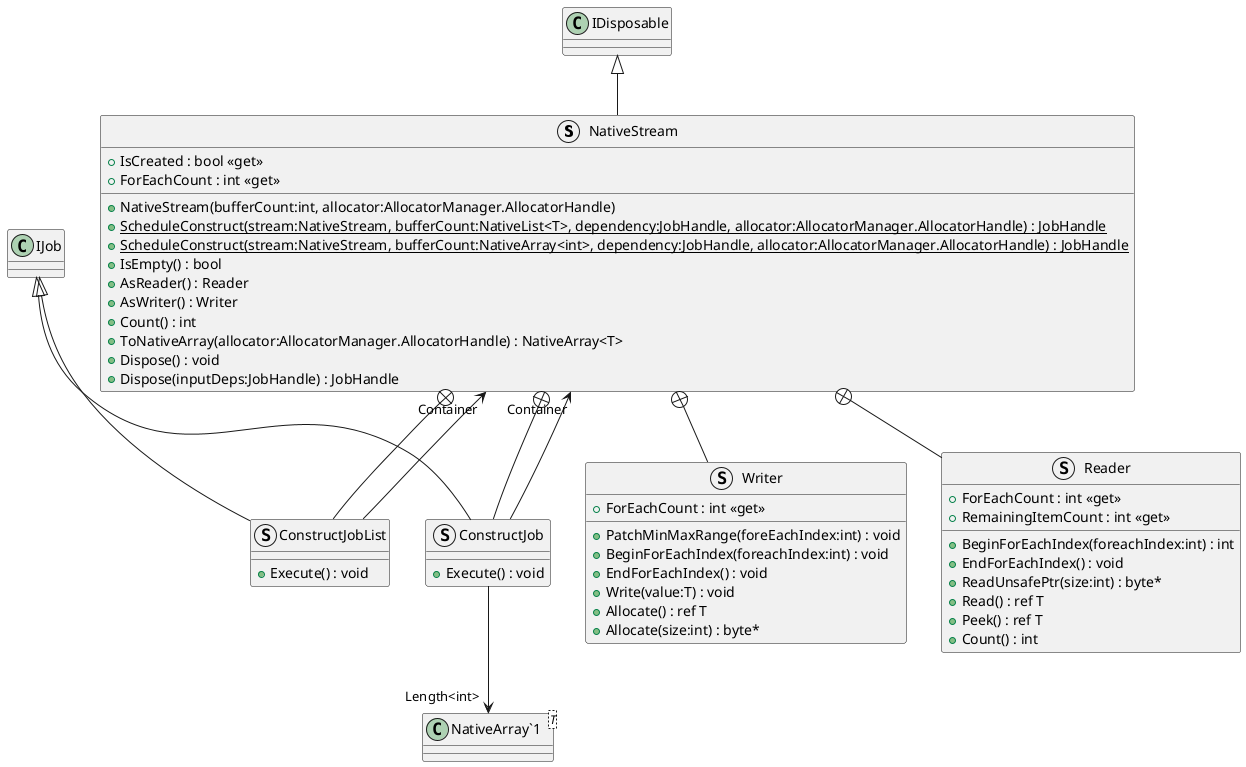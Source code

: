 @startuml
struct NativeStream {
    + NativeStream(bufferCount:int, allocator:AllocatorManager.AllocatorHandle)
    + {static} ScheduleConstruct(stream:NativeStream, bufferCount:NativeList<T>, dependency:JobHandle, allocator:AllocatorManager.AllocatorHandle) : JobHandle
    + {static} ScheduleConstruct(stream:NativeStream, bufferCount:NativeArray<int>, dependency:JobHandle, allocator:AllocatorManager.AllocatorHandle) : JobHandle
    + IsEmpty() : bool
    + IsCreated : bool <<get>>
    + ForEachCount : int <<get>>
    + AsReader() : Reader
    + AsWriter() : Writer
    + Count() : int
    + ToNativeArray(allocator:AllocatorManager.AllocatorHandle) : NativeArray<T>
    + Dispose() : void
    + Dispose(inputDeps:JobHandle) : JobHandle
}
struct ConstructJobList {
    + Execute() : void
}
struct ConstructJob {
    + Execute() : void
}
struct Writer {
    + ForEachCount : int <<get>>
    + PatchMinMaxRange(foreEachIndex:int) : void
    + BeginForEachIndex(foreachIndex:int) : void
    + EndForEachIndex() : void
    + Write(value:T) : void
    + Allocate() : ref T
    + Allocate(size:int) : byte*
}
struct Reader {
    + BeginForEachIndex(foreachIndex:int) : int
    + EndForEachIndex() : void
    + ForEachCount : int <<get>>
    + RemainingItemCount : int <<get>>
    + ReadUnsafePtr(size:int) : byte*
    + Read() : ref T
    + Peek() : ref T
    + Count() : int
}
class "NativeArray`1"<T> {
}
IDisposable <|-- NativeStream
NativeStream +-- ConstructJobList
IJob <|-- ConstructJobList
ConstructJobList --> "Container" NativeStream
NativeStream +-- ConstructJob
IJob <|-- ConstructJob
ConstructJob --> "Container" NativeStream
ConstructJob --> "Length<int>" "NativeArray`1"
NativeStream +-- Writer
NativeStream +-- Reader
@enduml
